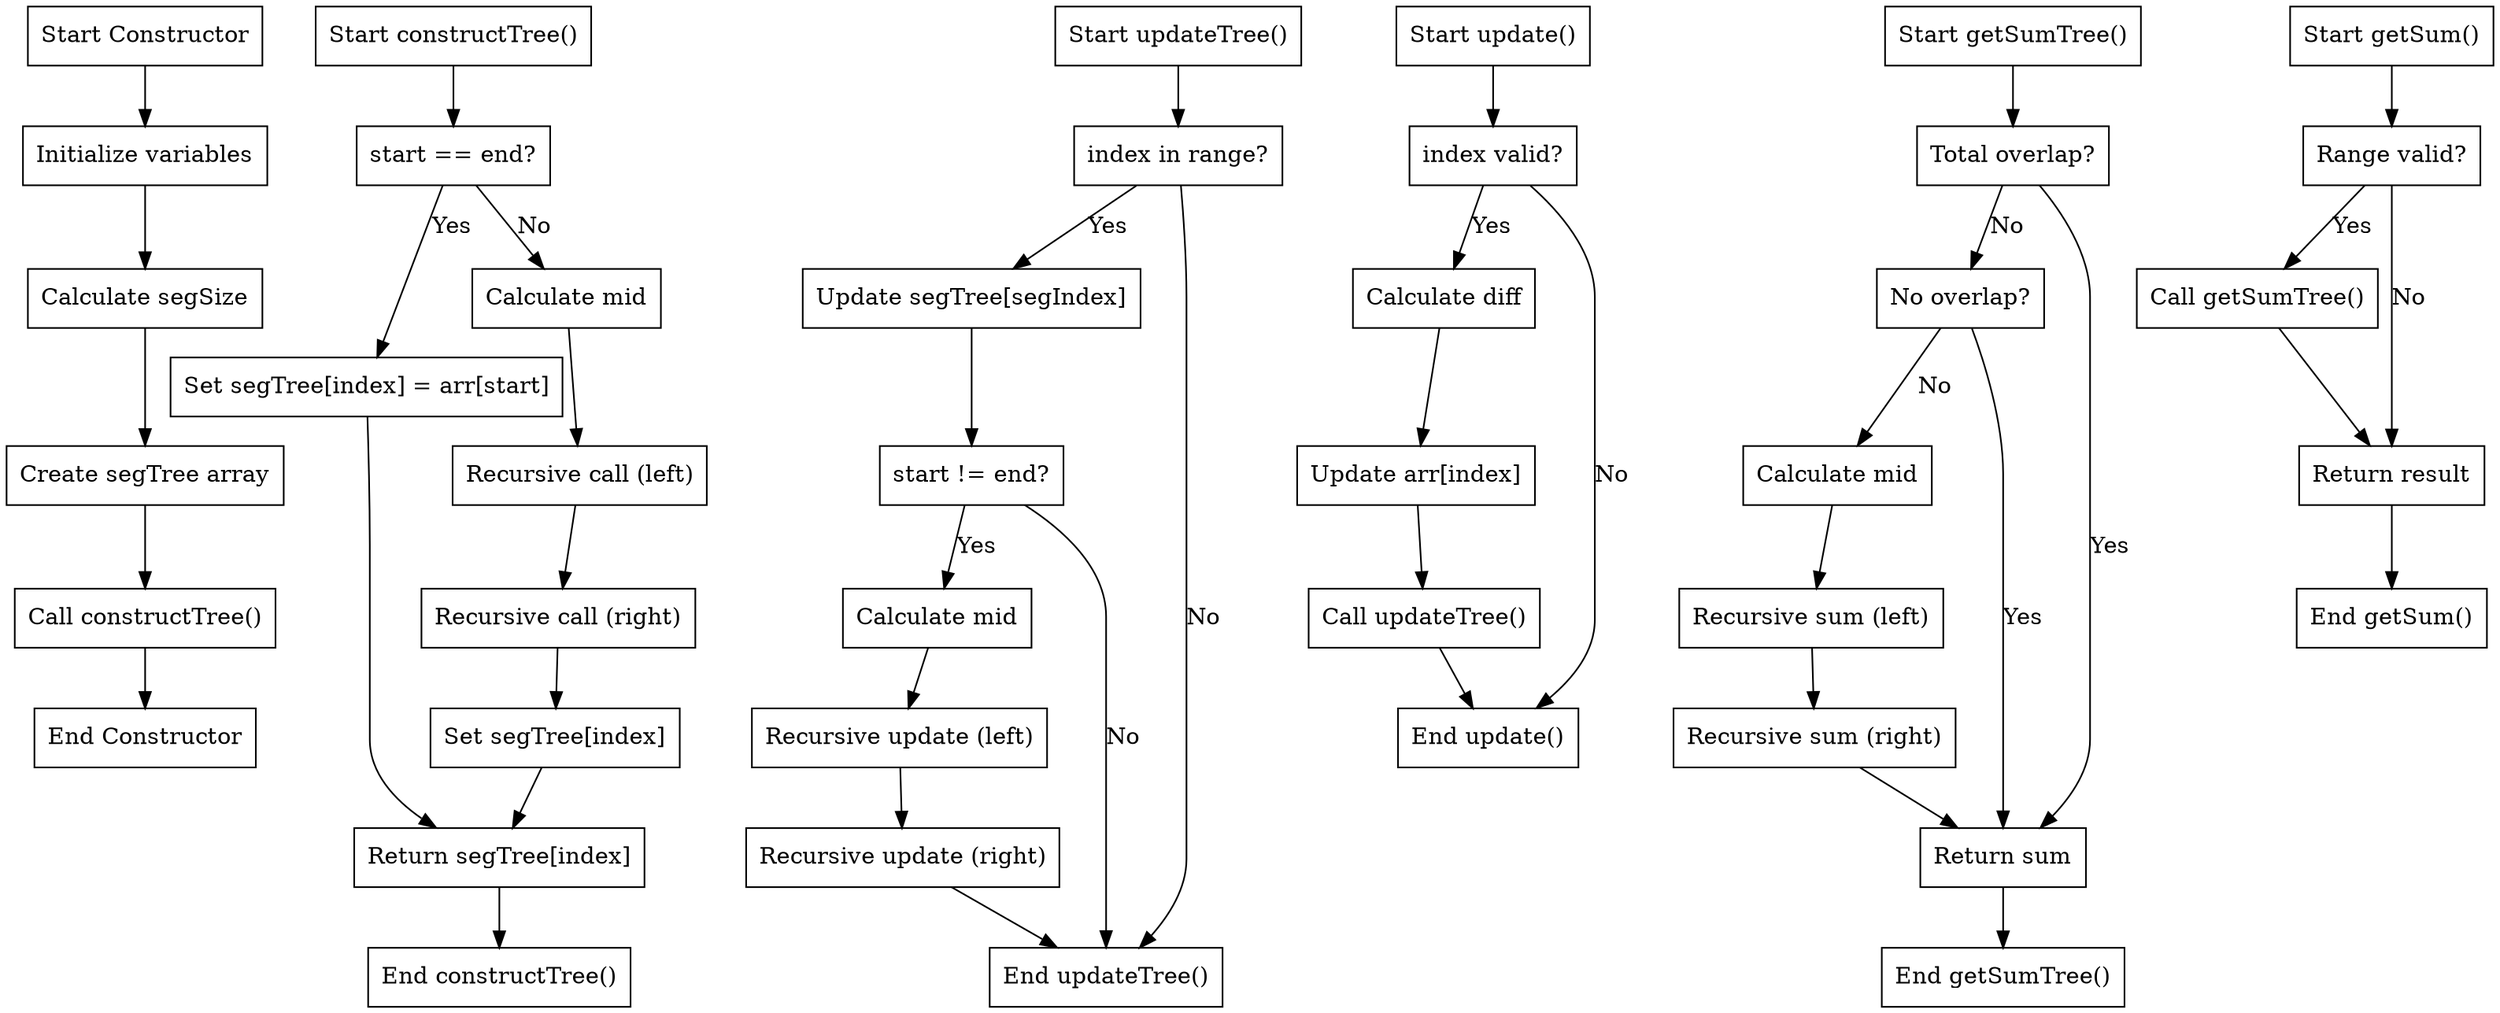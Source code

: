 digraph SegmentTree {
    node [shape=rectangle];
    
    // Constructor
    start_constructor [label="Start Constructor"];
    init_variables [label="Initialize variables"];
    calc_segSize [label="Calculate segSize"];
    create_segTree [label="Create segTree array"];
    call_constructTree [label="Call constructTree()"];
    end_constructor [label="End Constructor"];
    
    start_constructor -> init_variables -> calc_segSize -> create_segTree -> call_constructTree -> end_constructor;
    
    // constructTree method
    start_constructTree [label="Start constructTree()"];
    check_base_case [label="start == end?"];
    set_base_case [label="Set segTree[index] = arr[start]"];
    calculate_mid [label="Calculate mid"];
    recursive_call_left [label="Recursive call (left)"];
    recursive_call_right [label="Recursive call (right)"];
    set_segTree_value [label="Set segTree[index]"];
    return_segTree_value [label="Return segTree[index]"];
    end_constructTree [label="End constructTree()"];
    
    start_constructTree -> check_base_case;
    check_base_case -> set_base_case [label="Yes"];
    check_base_case -> calculate_mid [label="No"];
    set_base_case -> return_segTree_value;
    calculate_mid -> recursive_call_left -> recursive_call_right -> set_segTree_value -> return_segTree_value;
    return_segTree_value -> end_constructTree;
    
    // updateTree method
    start_updateTree [label="Start updateTree()"];
    check_index_range [label="index in range?"];
    update_segTree [label="Update segTree[segIndex]"];
    check_not_leaf [label="start != end?"];
    calculate_mid_update [label="Calculate mid"];
    recursive_update_left [label="Recursive update (left)"];
    recursive_update_right [label="Recursive update (right)"];
    end_updateTree [label="End updateTree()"];
    
    start_updateTree -> check_index_range;
    check_index_range -> update_segTree [label="Yes"];
    check_index_range -> end_updateTree [label="No"];
    update_segTree -> check_not_leaf;
    check_not_leaf -> calculate_mid_update [label="Yes"];
    check_not_leaf -> end_updateTree [label="No"];
    calculate_mid_update -> recursive_update_left -> recursive_update_right -> end_updateTree;
    
    // update method
    start_update [label="Start update()"];
    check_index_valid [label="index valid?"];
    calculate_diff [label="Calculate diff"];
    update_arr [label="Update arr[index]"];
    call_updateTree [label="Call updateTree()"];
    end_update [label="End update()"];
    
    start_update -> check_index_valid;
    check_index_valid -> calculate_diff [label="Yes"];
    check_index_valid -> end_update [label="No"];
    calculate_diff -> update_arr -> call_updateTree -> end_update;
    
    // getSumTree method
    start_getSumTree [label="Start getSumTree()"];
    check_total_overlap [label="Total overlap?"];
    check_no_overlap [label="No overlap?"];
    calculate_mid_sum [label="Calculate mid"];
    recursive_sum_left [label="Recursive sum (left)"];
    recursive_sum_right [label="Recursive sum (right)"];
    return_sum [label="Return sum"];
    end_getSumTree [label="End getSumTree()"];
    
    start_getSumTree -> check_total_overlap;
    check_total_overlap -> return_sum [label="Yes"];
    check_total_overlap -> check_no_overlap [label="No"];
    check_no_overlap -> return_sum [label="Yes"];
    check_no_overlap -> calculate_mid_sum [label="No"];
    calculate_mid_sum -> recursive_sum_left -> recursive_sum_right -> return_sum;
    return_sum -> end_getSumTree;
    
    // getSum method
    start_getSum [label="Start getSum()"];
    check_range_valid [label="Range valid?"];
    call_getSumTree [label="Call getSumTree()"];
    return_result [label="Return result"];
    end_getSum [label="End getSum()"];
    
    start_getSum -> check_range_valid;
    check_range_valid -> call_getSumTree [label="Yes"];
    check_range_valid -> return_result [label="No"];
    call_getSumTree -> return_result -> end_getSum;
}